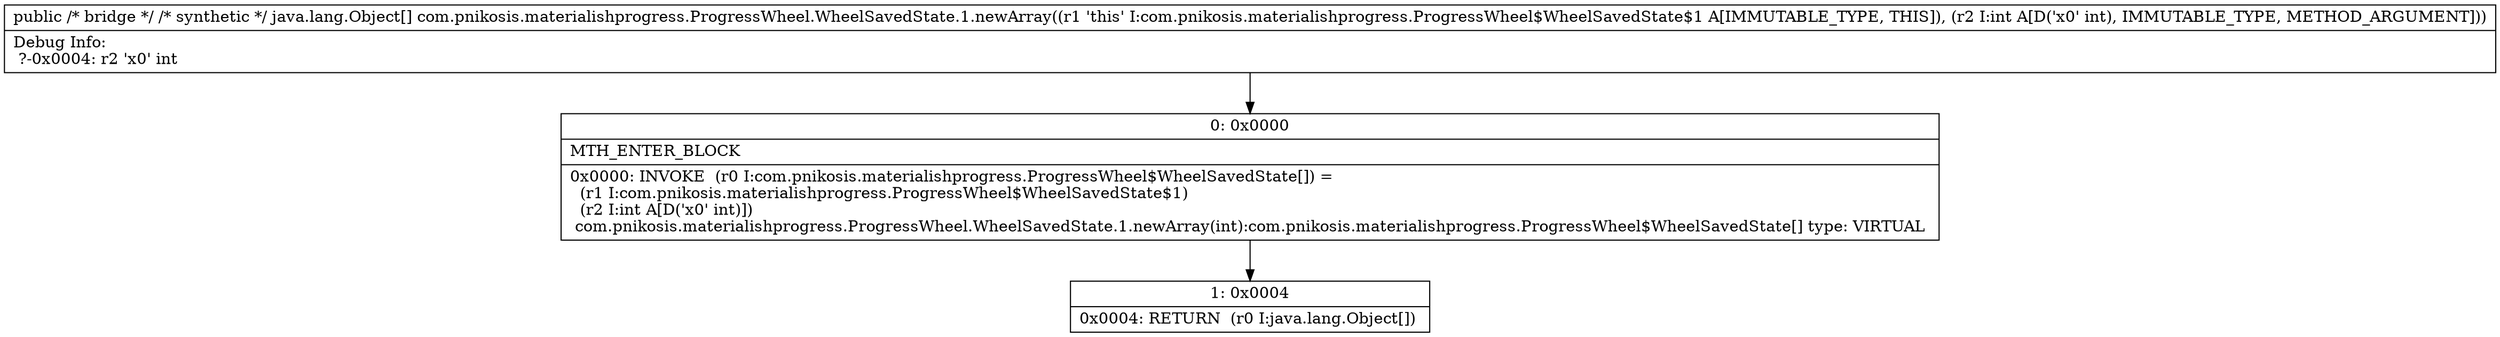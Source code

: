digraph "CFG forcom.pnikosis.materialishprogress.ProgressWheel.WheelSavedState.1.newArray(I)[Ljava\/lang\/Object;" {
Node_0 [shape=record,label="{0\:\ 0x0000|MTH_ENTER_BLOCK\l|0x0000: INVOKE  (r0 I:com.pnikosis.materialishprogress.ProgressWheel$WheelSavedState[]) = \l  (r1 I:com.pnikosis.materialishprogress.ProgressWheel$WheelSavedState$1)\l  (r2 I:int A[D('x0' int)])\l com.pnikosis.materialishprogress.ProgressWheel.WheelSavedState.1.newArray(int):com.pnikosis.materialishprogress.ProgressWheel$WheelSavedState[] type: VIRTUAL \l}"];
Node_1 [shape=record,label="{1\:\ 0x0004|0x0004: RETURN  (r0 I:java.lang.Object[]) \l}"];
MethodNode[shape=record,label="{public \/* bridge *\/ \/* synthetic *\/ java.lang.Object[] com.pnikosis.materialishprogress.ProgressWheel.WheelSavedState.1.newArray((r1 'this' I:com.pnikosis.materialishprogress.ProgressWheel$WheelSavedState$1 A[IMMUTABLE_TYPE, THIS]), (r2 I:int A[D('x0' int), IMMUTABLE_TYPE, METHOD_ARGUMENT]))  | Debug Info:\l  ?\-0x0004: r2 'x0' int\l}"];
MethodNode -> Node_0;
Node_0 -> Node_1;
}

